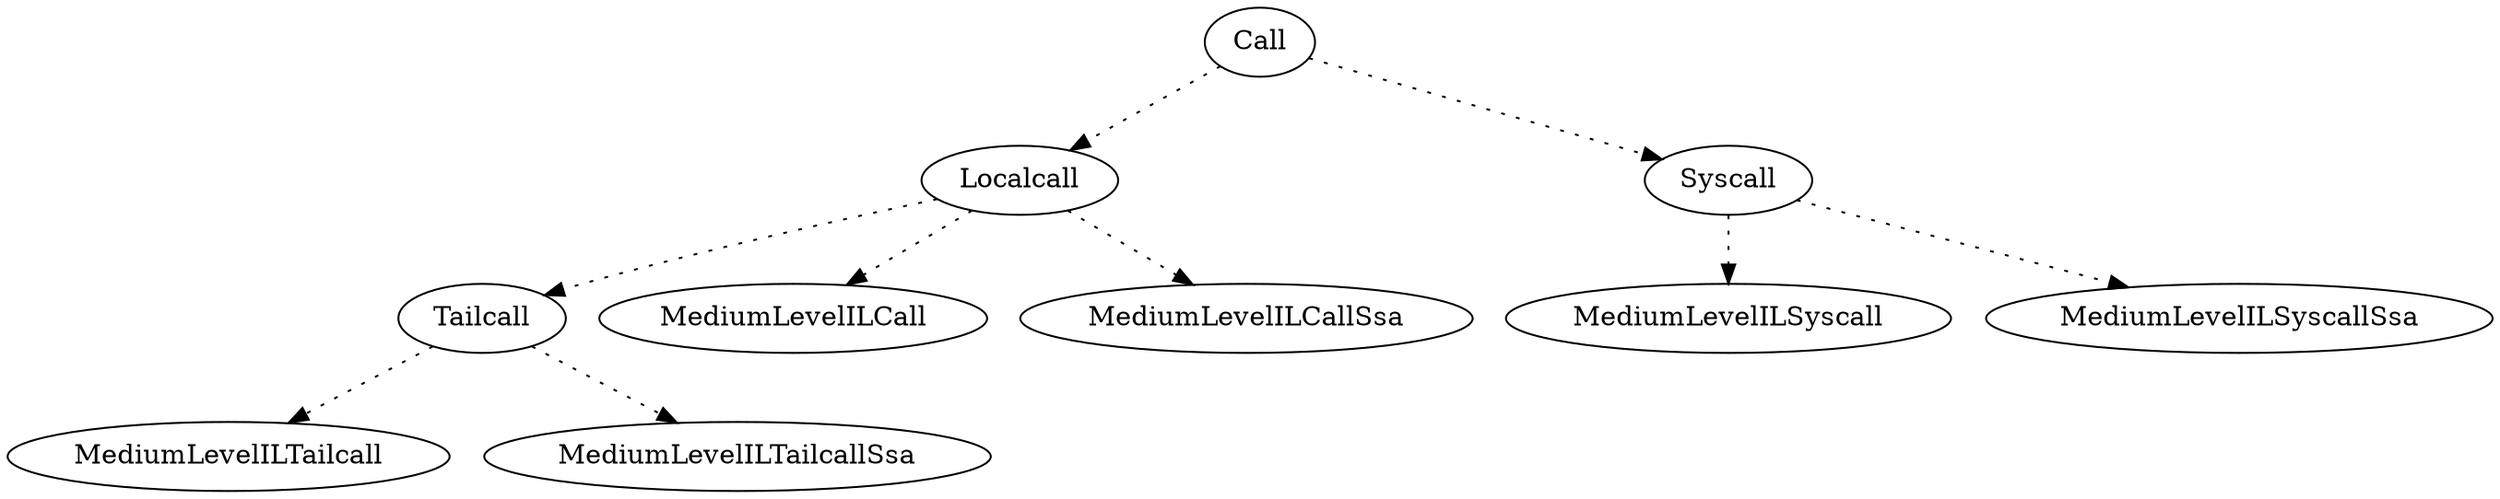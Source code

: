 digraph {
  Call -> Localcall [style="dotted"];
  Localcall -> Tailcall [style="dotted"];
  Call -> Syscall [style="dotted"];
  Localcall -> MediumLevelILCall [style="dotted"];
  Localcall -> MediumLevelILCallSsa [style="dotted"];
  Tailcall -> MediumLevelILTailcall [style="dotted"];
  Tailcall -> MediumLevelILTailcallSsa [style="dotted"];
  Syscall -> MediumLevelILSyscall [style="dotted"];
  Syscall -> MediumLevelILSyscallSsa [style="dotted"];
}
